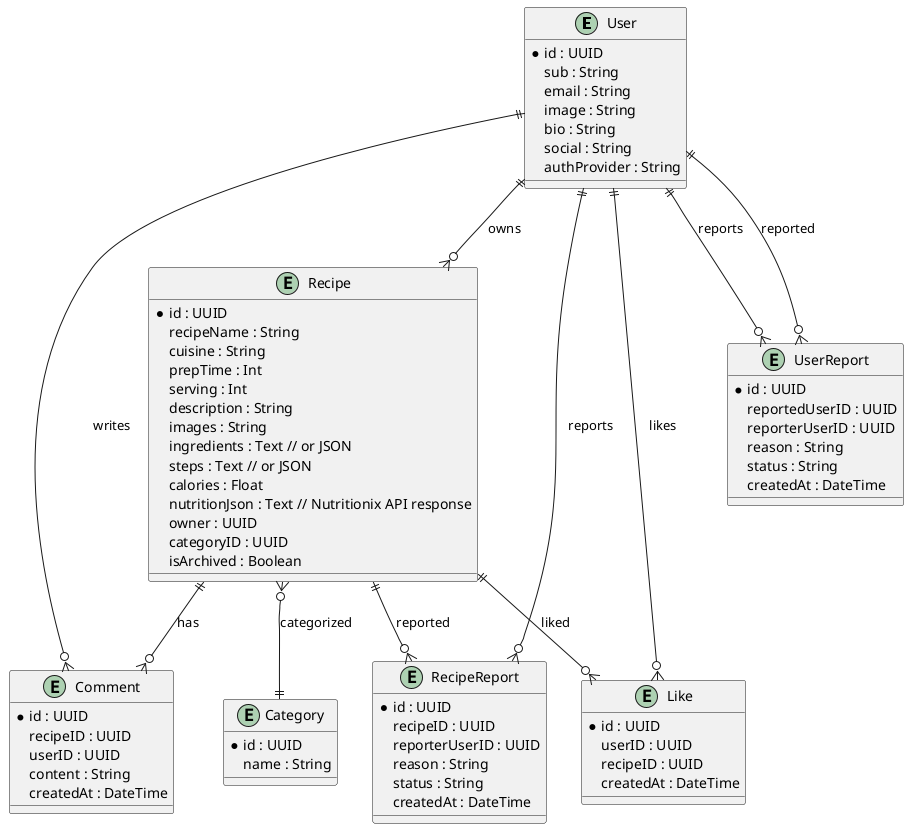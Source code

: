 @startuml
entity User {
  *id : UUID
  sub : String
  email : String
  image : String
  bio : String
  social : String
  authProvider : String
}
entity Recipe {
  *id : UUID
  recipeName : String
  cuisine : String
  prepTime : Int
  serving : Int
  description : String
  images : String
  ingredients : Text // or JSON
  steps : Text // or JSON
  calories : Float
  nutritionJson : Text // Nutritionix API response
  owner : UUID
  categoryID : UUID
  isArchived : Boolean
}
entity Comment {
  *id : UUID
  recipeID : UUID
  userID : UUID
  content : String
  createdAt : DateTime
}
entity Category {
  *id : UUID
  name : String
}
entity Like {
  *id : UUID
  userID : UUID
  recipeID : UUID
  createdAt : DateTime
}
entity RecipeReport {
  *id : UUID
  recipeID : UUID
  reporterUserID : UUID
  reason : String
  status : String
  createdAt : DateTime
}
entity UserReport {
  *id : UUID
  reportedUserID : UUID
  reporterUserID : UUID
  reason : String
  status : String
  createdAt : DateTime
}
User ||--o{ Recipe : owns
User ||--o{ Comment : writes
User ||--o{ Like : likes
User ||--o{ RecipeReport : reports
User ||--o{ UserReport : reports
Recipe ||--o{ Comment : has
Recipe ||--o{ Like : liked
Recipe ||--o{ RecipeReport : reported
Recipe }o--|| Category : categorized
UserReport }o--|| User : reported
@enduml 